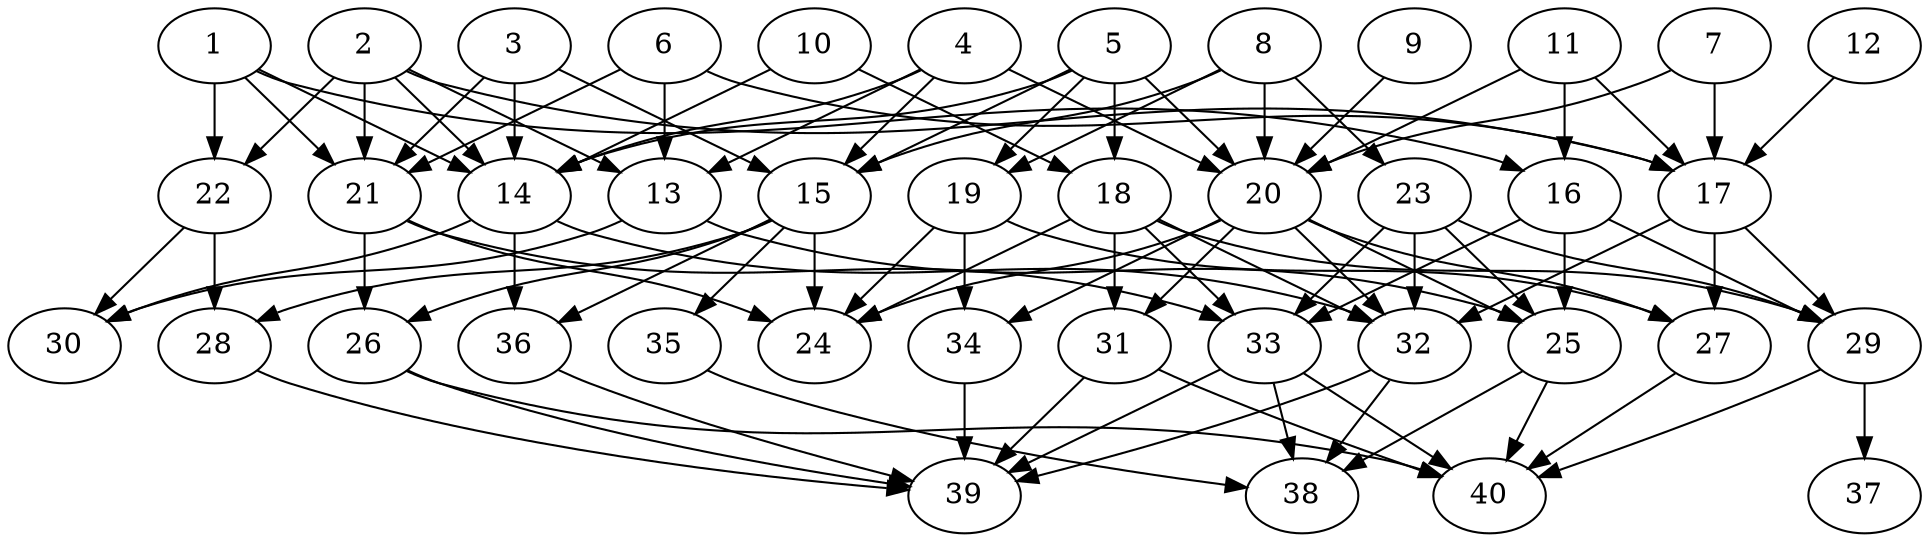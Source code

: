 // DAG automatically generated by daggen at Thu Oct  3 14:06:49 2019
// ./daggen --dot -n 40 --ccr 0.5 --fat 0.7 --regular 0.9 --density 0.5 --mindata 5242880 --maxdata 52428800 
digraph G {
  1 [size="22198272", alpha="0.13", expect_size="11099136"] 
  1 -> 14 [size ="11099136"]
  1 -> 16 [size ="11099136"]
  1 -> 21 [size ="11099136"]
  1 -> 22 [size ="11099136"]
  2 [size="80111616", alpha="0.15", expect_size="40055808"] 
  2 -> 13 [size ="40055808"]
  2 -> 14 [size ="40055808"]
  2 -> 17 [size ="40055808"]
  2 -> 21 [size ="40055808"]
  2 -> 22 [size ="40055808"]
  3 [size="100052992", alpha="0.10", expect_size="50026496"] 
  3 -> 14 [size ="50026496"]
  3 -> 15 [size ="50026496"]
  3 -> 21 [size ="50026496"]
  4 [size="40687616", alpha="0.10", expect_size="20343808"] 
  4 -> 13 [size ="20343808"]
  4 -> 14 [size ="20343808"]
  4 -> 15 [size ="20343808"]
  4 -> 20 [size ="20343808"]
  5 [size="35102720", alpha="0.05", expect_size="17551360"] 
  5 -> 14 [size ="17551360"]
  5 -> 15 [size ="17551360"]
  5 -> 18 [size ="17551360"]
  5 -> 19 [size ="17551360"]
  5 -> 20 [size ="17551360"]
  6 [size="14389248", alpha="0.14", expect_size="7194624"] 
  6 -> 13 [size ="7194624"]
  6 -> 17 [size ="7194624"]
  6 -> 21 [size ="7194624"]
  7 [size="92674048", alpha="0.01", expect_size="46337024"] 
  7 -> 17 [size ="46337024"]
  7 -> 20 [size ="46337024"]
  8 [size="88541184", alpha="0.12", expect_size="44270592"] 
  8 -> 15 [size ="44270592"]
  8 -> 19 [size ="44270592"]
  8 -> 20 [size ="44270592"]
  8 -> 23 [size ="44270592"]
  9 [size="68044800", alpha="0.19", expect_size="34022400"] 
  9 -> 20 [size ="34022400"]
  10 [size="13512704", alpha="0.16", expect_size="6756352"] 
  10 -> 14 [size ="6756352"]
  10 -> 18 [size ="6756352"]
  11 [size="41404416", alpha="0.10", expect_size="20702208"] 
  11 -> 16 [size ="20702208"]
  11 -> 17 [size ="20702208"]
  11 -> 20 [size ="20702208"]
  12 [size="101640192", alpha="0.08", expect_size="50820096"] 
  12 -> 17 [size ="50820096"]
  13 [size="78698496", alpha="0.09", expect_size="39349248"] 
  13 -> 25 [size ="39349248"]
  13 -> 30 [size ="39349248"]
  14 [size="29614080", alpha="0.15", expect_size="14807040"] 
  14 -> 30 [size ="14807040"]
  14 -> 32 [size ="14807040"]
  14 -> 36 [size ="14807040"]
  15 [size="74817536", alpha="0.15", expect_size="37408768"] 
  15 -> 24 [size ="37408768"]
  15 -> 26 [size ="37408768"]
  15 -> 28 [size ="37408768"]
  15 -> 35 [size ="37408768"]
  15 -> 36 [size ="37408768"]
  16 [size="98394112", alpha="0.15", expect_size="49197056"] 
  16 -> 25 [size ="49197056"]
  16 -> 29 [size ="49197056"]
  16 -> 33 [size ="49197056"]
  17 [size="70191104", alpha="0.12", expect_size="35095552"] 
  17 -> 27 [size ="35095552"]
  17 -> 29 [size ="35095552"]
  17 -> 32 [size ="35095552"]
  18 [size="73021440", alpha="0.17", expect_size="36510720"] 
  18 -> 24 [size ="36510720"]
  18 -> 29 [size ="36510720"]
  18 -> 31 [size ="36510720"]
  18 -> 32 [size ="36510720"]
  18 -> 33 [size ="36510720"]
  19 [size="34525184", alpha="0.20", expect_size="17262592"] 
  19 -> 24 [size ="17262592"]
  19 -> 27 [size ="17262592"]
  19 -> 34 [size ="17262592"]
  20 [size="29020160", alpha="0.04", expect_size="14510080"] 
  20 -> 24 [size ="14510080"]
  20 -> 25 [size ="14510080"]
  20 -> 27 [size ="14510080"]
  20 -> 31 [size ="14510080"]
  20 -> 32 [size ="14510080"]
  20 -> 34 [size ="14510080"]
  21 [size="102877184", alpha="0.10", expect_size="51438592"] 
  21 -> 24 [size ="51438592"]
  21 -> 26 [size ="51438592"]
  21 -> 33 [size ="51438592"]
  22 [size="55232512", alpha="0.12", expect_size="27616256"] 
  22 -> 28 [size ="27616256"]
  22 -> 30 [size ="27616256"]
  23 [size="93976576", alpha="0.12", expect_size="46988288"] 
  23 -> 25 [size ="46988288"]
  23 -> 29 [size ="46988288"]
  23 -> 32 [size ="46988288"]
  23 -> 33 [size ="46988288"]
  24 [size="40429568", alpha="0.18", expect_size="20214784"] 
  25 [size="17790976", alpha="0.10", expect_size="8895488"] 
  25 -> 38 [size ="8895488"]
  25 -> 40 [size ="8895488"]
  26 [size="90558464", alpha="0.03", expect_size="45279232"] 
  26 -> 39 [size ="45279232"]
  26 -> 40 [size ="45279232"]
  27 [size="67694592", alpha="0.13", expect_size="33847296"] 
  27 -> 40 [size ="33847296"]
  28 [size="31635456", alpha="0.19", expect_size="15817728"] 
  28 -> 39 [size ="15817728"]
  29 [size="16713728", alpha="0.18", expect_size="8356864"] 
  29 -> 37 [size ="8356864"]
  29 -> 40 [size ="8356864"]
  30 [size="15882240", alpha="0.18", expect_size="7941120"] 
  31 [size="33867776", alpha="0.04", expect_size="16933888"] 
  31 -> 39 [size ="16933888"]
  31 -> 40 [size ="16933888"]
  32 [size="82388992", alpha="0.09", expect_size="41194496"] 
  32 -> 38 [size ="41194496"]
  32 -> 39 [size ="41194496"]
  33 [size="42323968", alpha="0.09", expect_size="21161984"] 
  33 -> 38 [size ="21161984"]
  33 -> 39 [size ="21161984"]
  33 -> 40 [size ="21161984"]
  34 [size="97615872", alpha="0.13", expect_size="48807936"] 
  34 -> 39 [size ="48807936"]
  35 [size="89720832", alpha="0.10", expect_size="44860416"] 
  35 -> 38 [size ="44860416"]
  36 [size="43261952", alpha="0.06", expect_size="21630976"] 
  36 -> 39 [size ="21630976"]
  37 [size="56512512", alpha="0.15", expect_size="28256256"] 
  38 [size="22919168", alpha="0.17", expect_size="11459584"] 
  39 [size="20535296", alpha="0.04", expect_size="10267648"] 
  40 [size="12552192", alpha="0.15", expect_size="6276096"] 
}
